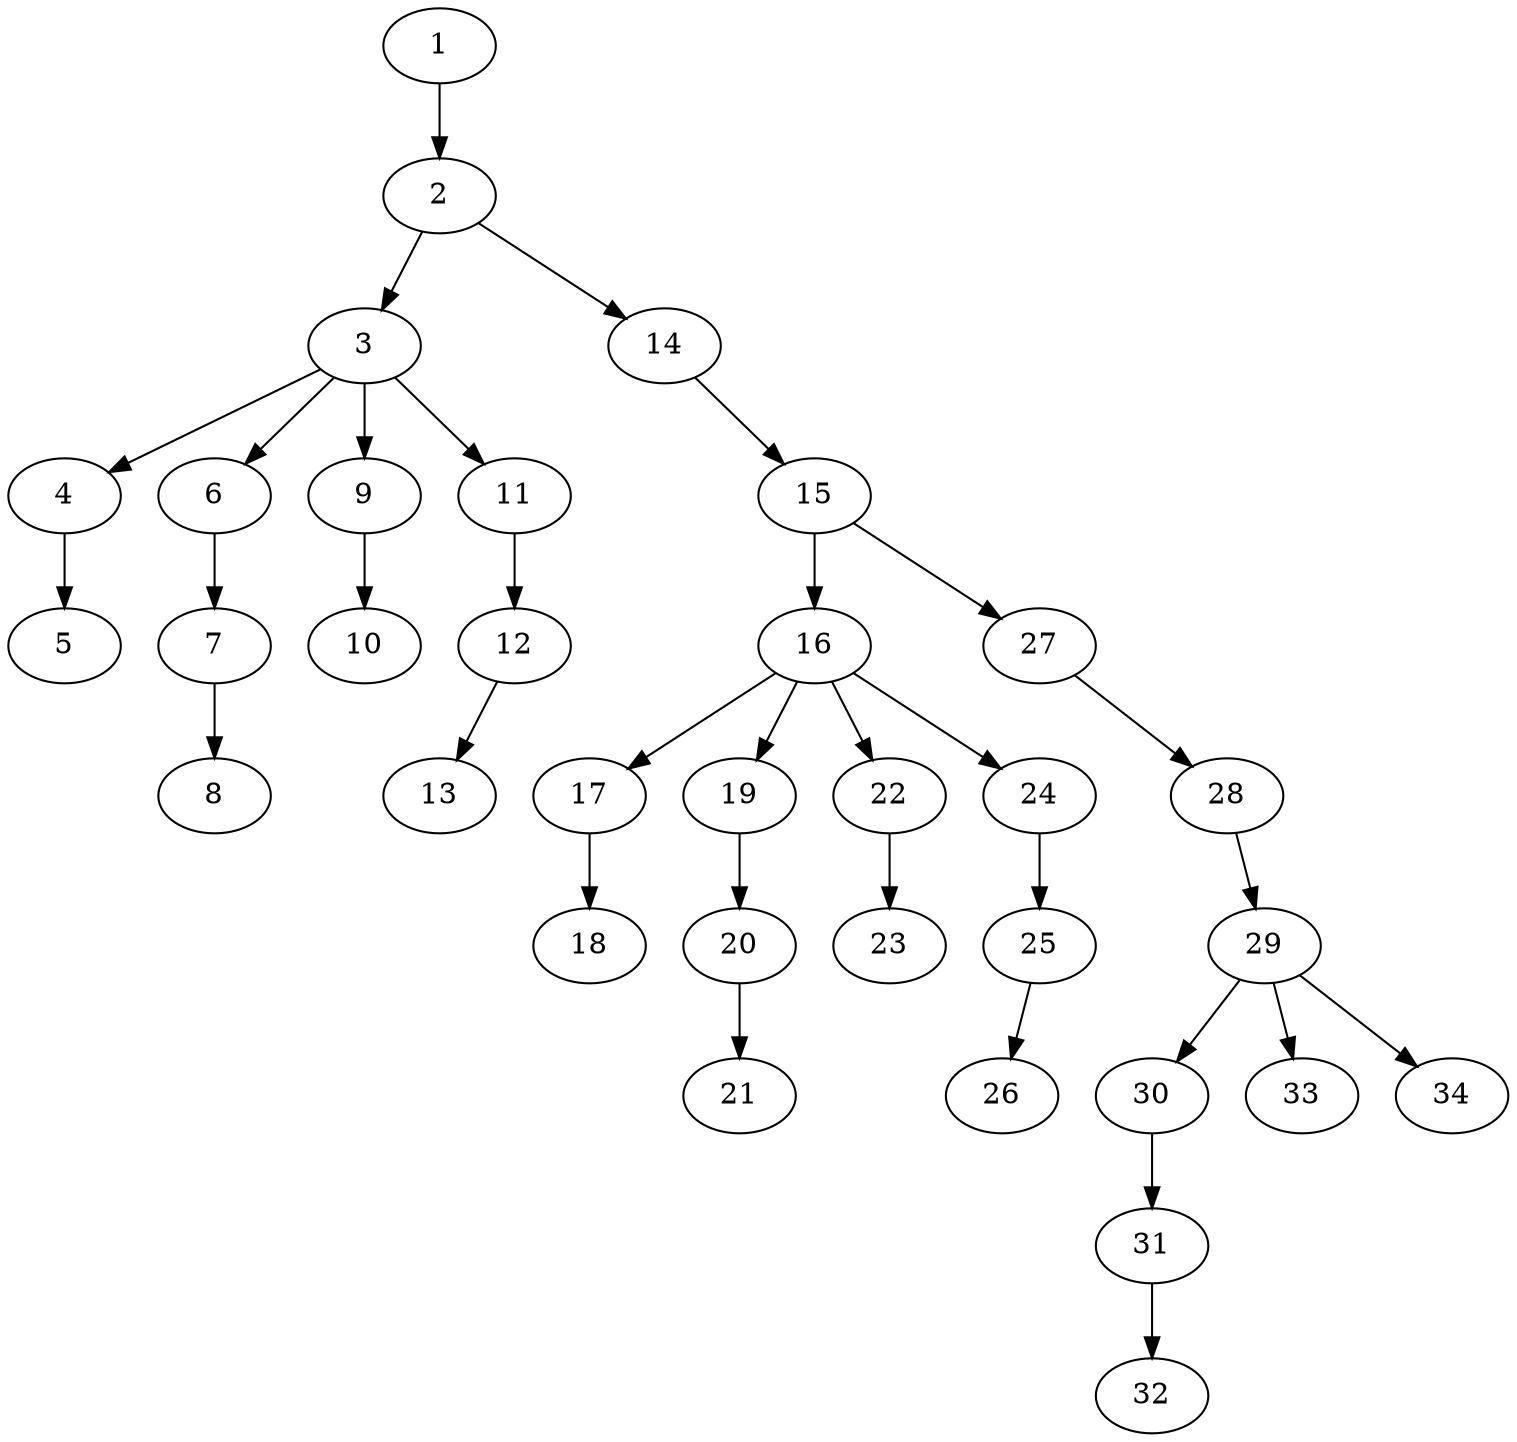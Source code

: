 strict digraph "" {
	1 -> 2;
	2 -> 3;
	2 -> 14;
	3 -> 4;
	3 -> 6;
	3 -> 9;
	3 -> 11;
	4 -> 5;
	6 -> 7;
	7 -> 8;
	9 -> 10;
	11 -> 12;
	12 -> 13;
	14 -> 15;
	15 -> 16;
	15 -> 27;
	16 -> 17;
	16 -> 19;
	16 -> 22;
	16 -> 24;
	17 -> 18;
	19 -> 20;
	20 -> 21;
	22 -> 23;
	24 -> 25;
	25 -> 26;
	27 -> 28;
	28 -> 29;
	29 -> 30;
	29 -> 33;
	29 -> 34;
	30 -> 31;
	31 -> 32;
}
